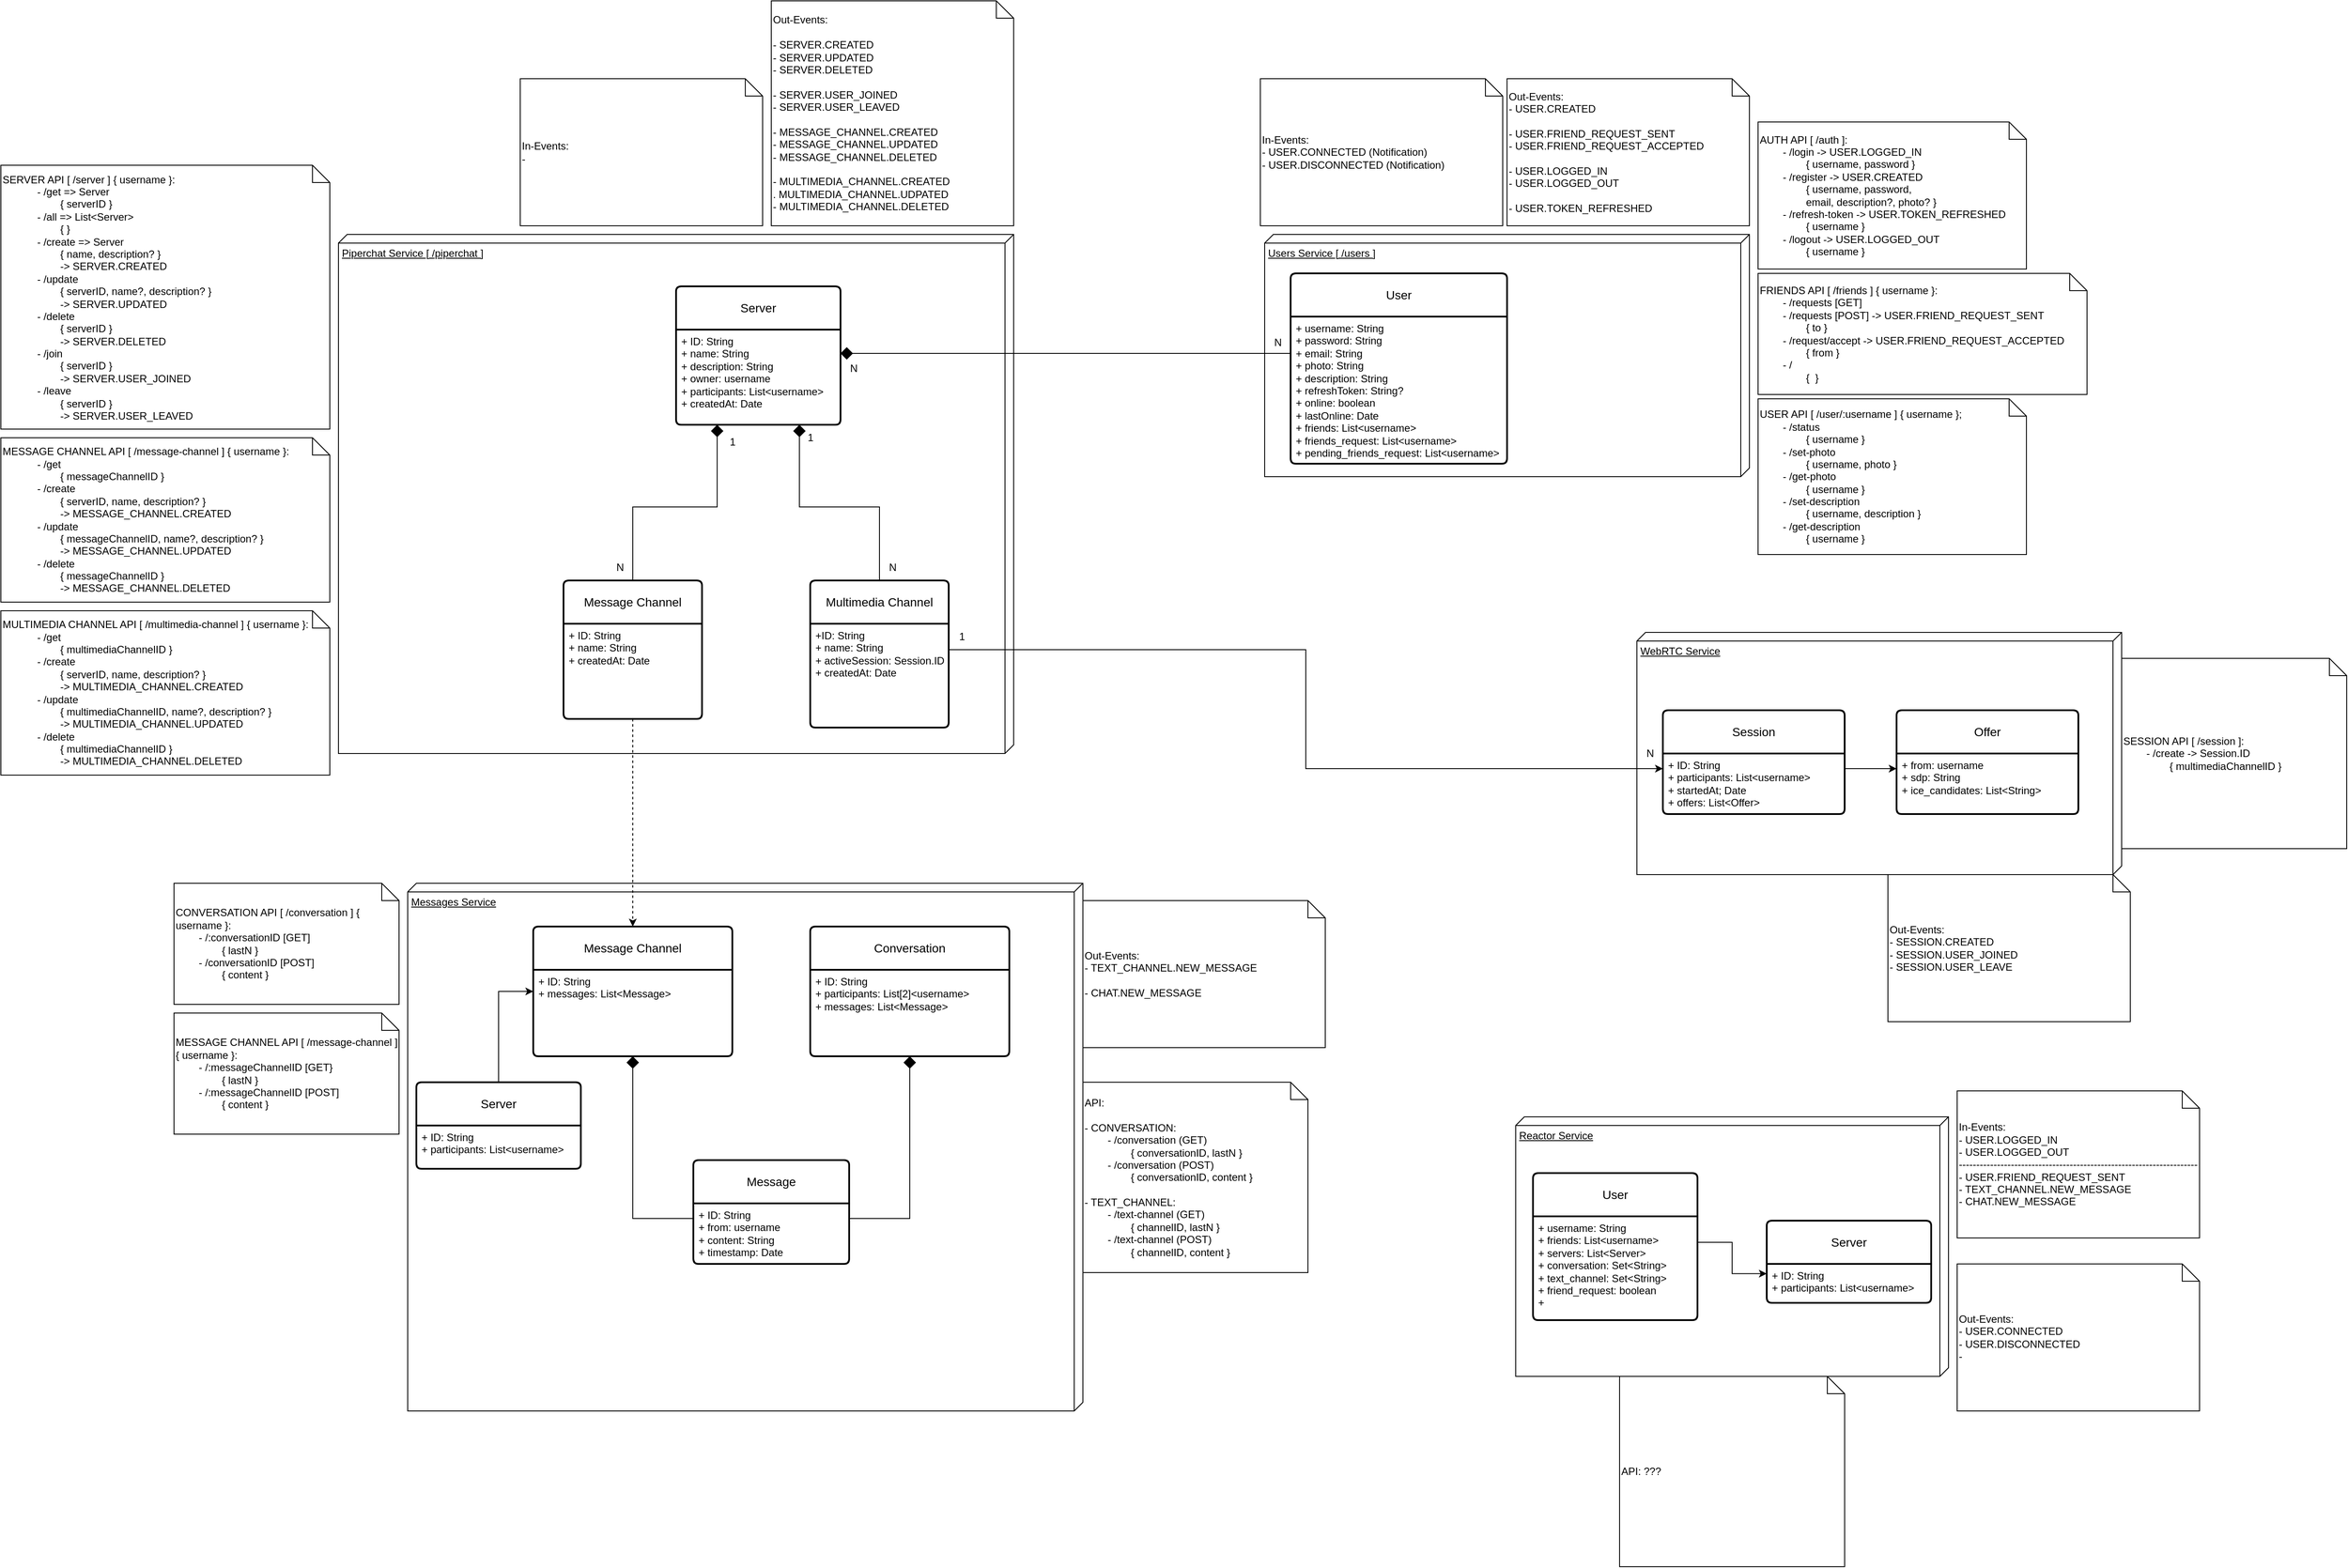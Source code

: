 <mxfile version="21.6.6" type="github" pages="8">
  <diagram name="General" id="8NHsR8Ymc2wK5Nyu_gr6">
    <mxGraphModel dx="3164" dy="2250" grid="1" gridSize="10" guides="1" tooltips="1" connect="1" arrows="1" fold="1" page="1" pageScale="1" pageWidth="850" pageHeight="1100" math="0" shadow="0">
      <root>
        <mxCell id="0" />
        <mxCell id="1" parent="0" />
        <mxCell id="7wh-No2WTboaJmC7Gdfl-18" value="Messages Service" style="verticalAlign=top;align=left;spacingTop=8;spacingLeft=2;spacingRight=12;shape=cube;size=10;direction=south;fontStyle=4;html=1;whiteSpace=wrap;" parent="1" vertex="1">
          <mxGeometry x="-210" y="660" width="780" height="610" as="geometry" />
        </mxCell>
        <mxCell id="7wh-No2WTboaJmC7Gdfl-14" value="Piperchat Service [ /piperchat ]" style="verticalAlign=top;align=left;spacingTop=8;spacingLeft=2;spacingRight=12;shape=cube;size=10;direction=south;fontStyle=4;html=1;whiteSpace=wrap;" parent="1" vertex="1">
          <mxGeometry x="-290" y="-90" width="780" height="600" as="geometry" />
        </mxCell>
        <mxCell id="7wh-No2WTboaJmC7Gdfl-13" value="Users Service [ /users ]" style="verticalAlign=top;align=left;spacingTop=8;spacingLeft=2;spacingRight=12;shape=cube;size=10;direction=south;fontStyle=4;html=1;whiteSpace=wrap;" parent="1" vertex="1">
          <mxGeometry x="780" y="-90" width="560" height="280" as="geometry" />
        </mxCell>
        <mxCell id="s29pFKMHYIw3pCDYSGQ6-1" value="Server" style="swimlane;childLayout=stackLayout;horizontal=1;startSize=50;horizontalStack=0;rounded=1;fontSize=14;fontStyle=0;strokeWidth=2;resizeParent=0;resizeLast=1;shadow=0;dashed=0;align=center;arcSize=4;whiteSpace=wrap;html=1;" parent="1" vertex="1">
          <mxGeometry x="100" y="-30" width="190" height="160" as="geometry" />
        </mxCell>
        <mxCell id="s29pFKMHYIw3pCDYSGQ6-2" value="+ ID: String&lt;br&gt;+ name: String&lt;br&gt;+ description: String&lt;br&gt;+ owner: username&lt;br&gt;+ participants: List&amp;lt;username&amp;gt;&lt;br&gt;+ createdAt: Date&lt;br&gt;" style="align=left;strokeColor=none;fillColor=none;spacingLeft=4;fontSize=12;verticalAlign=top;resizable=0;rotatable=0;part=1;html=1;" parent="s29pFKMHYIw3pCDYSGQ6-1" vertex="1">
          <mxGeometry y="50" width="190" height="110" as="geometry" />
        </mxCell>
        <mxCell id="s29pFKMHYIw3pCDYSGQ6-3" value="User" style="swimlane;childLayout=stackLayout;horizontal=1;startSize=50;horizontalStack=0;rounded=1;fontSize=14;fontStyle=0;strokeWidth=2;resizeParent=0;resizeLast=1;shadow=0;dashed=0;align=center;arcSize=4;whiteSpace=wrap;html=1;" parent="1" vertex="1">
          <mxGeometry x="810" y="-45" width="250" height="220" as="geometry" />
        </mxCell>
        <mxCell id="s29pFKMHYIw3pCDYSGQ6-4" value="+ username: String&lt;br&gt;+ password: String&lt;br&gt;+ email: String&lt;br&gt;+ photo: String&lt;br&gt;+ description: String&lt;br&gt;+ refreshToken: String?&lt;br&gt;+ online: boolean&lt;br&gt;+ lastOnline: Date&lt;br&gt;+ friends: List&amp;lt;username&amp;gt;&lt;br&gt;+ friends_request: List&amp;lt;username&amp;gt;&lt;br&gt;+ pending_friends_request: List&amp;lt;username&amp;gt;" style="align=left;strokeColor=none;fillColor=none;spacingLeft=4;fontSize=12;verticalAlign=top;resizable=0;rotatable=0;part=1;html=1;" parent="s29pFKMHYIw3pCDYSGQ6-3" vertex="1">
          <mxGeometry y="50" width="250" height="170" as="geometry" />
        </mxCell>
        <mxCell id="s29pFKMHYIw3pCDYSGQ6-11" style="edgeStyle=orthogonalEdgeStyle;rounded=0;orthogonalLoop=1;jettySize=auto;html=1;exitX=0.5;exitY=0;exitDx=0;exitDy=0;entryX=0.25;entryY=1;entryDx=0;entryDy=0;endArrow=diamond;endFill=1;endSize=12;" parent="1" source="s29pFKMHYIw3pCDYSGQ6-5" target="s29pFKMHYIw3pCDYSGQ6-2" edge="1">
          <mxGeometry relative="1" as="geometry" />
        </mxCell>
        <mxCell id="s29pFKMHYIw3pCDYSGQ6-5" value="Message Channel" style="swimlane;childLayout=stackLayout;horizontal=1;startSize=50;horizontalStack=0;rounded=1;fontSize=14;fontStyle=0;strokeWidth=2;resizeParent=0;resizeLast=1;shadow=0;dashed=0;align=center;arcSize=4;whiteSpace=wrap;html=1;" parent="1" vertex="1">
          <mxGeometry x="-30" y="310" width="160" height="160" as="geometry" />
        </mxCell>
        <mxCell id="s29pFKMHYIw3pCDYSGQ6-6" value="+ ID: String&lt;br&gt;+ name: String&lt;br&gt;+ createdAt: Date" style="align=left;strokeColor=none;fillColor=none;spacingLeft=4;fontSize=12;verticalAlign=top;resizable=0;rotatable=0;part=1;html=1;" parent="s29pFKMHYIw3pCDYSGQ6-5" vertex="1">
          <mxGeometry y="50" width="160" height="110" as="geometry" />
        </mxCell>
        <mxCell id="s29pFKMHYIw3pCDYSGQ6-7" value="Multimedia Channel" style="swimlane;childLayout=stackLayout;horizontal=1;startSize=50;horizontalStack=0;rounded=1;fontSize=14;fontStyle=0;strokeWidth=2;resizeParent=0;resizeLast=1;shadow=0;dashed=0;align=center;arcSize=4;whiteSpace=wrap;html=1;" parent="1" vertex="1">
          <mxGeometry x="255" y="310" width="160" height="170" as="geometry" />
        </mxCell>
        <mxCell id="s29pFKMHYIw3pCDYSGQ6-8" value="+ID: String&lt;br&gt;+ name: String&lt;br&gt;+ activeSession: Session.ID&lt;br&gt;+ createdAt: Date" style="align=left;strokeColor=none;fillColor=none;spacingLeft=4;fontSize=12;verticalAlign=top;resizable=0;rotatable=0;part=1;html=1;" parent="s29pFKMHYIw3pCDYSGQ6-7" vertex="1">
          <mxGeometry y="50" width="160" height="120" as="geometry" />
        </mxCell>
        <mxCell id="s29pFKMHYIw3pCDYSGQ6-10" style="edgeStyle=orthogonalEdgeStyle;rounded=0;orthogonalLoop=1;jettySize=auto;html=1;exitX=0.75;exitY=1;exitDx=0;exitDy=0;entryX=0.5;entryY=0;entryDx=0;entryDy=0;endArrow=none;endFill=0;startArrow=diamond;startFill=1;endSize=7;startSize=12;" parent="1" source="s29pFKMHYIw3pCDYSGQ6-2" target="s29pFKMHYIw3pCDYSGQ6-7" edge="1">
          <mxGeometry relative="1" as="geometry" />
        </mxCell>
        <mxCell id="s29pFKMHYIw3pCDYSGQ6-12" value="1" style="text;html=1;align=center;verticalAlign=middle;resizable=0;points=[];autosize=1;strokeColor=none;fillColor=none;" parent="1" vertex="1">
          <mxGeometry x="240" y="130" width="30" height="30" as="geometry" />
        </mxCell>
        <mxCell id="s29pFKMHYIw3pCDYSGQ6-13" value="N" style="text;html=1;align=center;verticalAlign=middle;resizable=0;points=[];autosize=1;strokeColor=none;fillColor=none;" parent="1" vertex="1">
          <mxGeometry x="335" y="280" width="30" height="30" as="geometry" />
        </mxCell>
        <mxCell id="s29pFKMHYIw3pCDYSGQ6-14" value="N" style="text;html=1;align=center;verticalAlign=middle;resizable=0;points=[];autosize=1;strokeColor=none;fillColor=none;" parent="1" vertex="1">
          <mxGeometry x="20" y="280" width="30" height="30" as="geometry" />
        </mxCell>
        <mxCell id="7wh-No2WTboaJmC7Gdfl-12" value="WebRTC Service" style="verticalAlign=top;align=left;spacingTop=8;spacingLeft=2;spacingRight=12;shape=cube;size=10;direction=south;fontStyle=4;html=1;whiteSpace=wrap;" parent="1" vertex="1">
          <mxGeometry x="1210" y="370" width="560" height="280" as="geometry" />
        </mxCell>
        <mxCell id="s29pFKMHYIw3pCDYSGQ6-15" value="1" style="text;html=1;align=center;verticalAlign=middle;resizable=0;points=[];autosize=1;strokeColor=none;fillColor=none;" parent="1" vertex="1">
          <mxGeometry x="150" y="135" width="30" height="30" as="geometry" />
        </mxCell>
        <mxCell id="s29pFKMHYIw3pCDYSGQ6-16" style="edgeStyle=orthogonalEdgeStyle;rounded=0;orthogonalLoop=1;jettySize=auto;html=1;exitX=0;exitY=0.25;exitDx=0;exitDy=0;entryX=1;entryY=0.25;entryDx=0;entryDy=0;endArrow=diamond;endFill=1;endSize=12;" parent="1" source="s29pFKMHYIw3pCDYSGQ6-4" target="s29pFKMHYIw3pCDYSGQ6-2" edge="1">
          <mxGeometry relative="1" as="geometry" />
        </mxCell>
        <mxCell id="s29pFKMHYIw3pCDYSGQ6-18" value="N" style="text;html=1;align=center;verticalAlign=middle;resizable=0;points=[];autosize=1;strokeColor=none;fillColor=none;" parent="1" vertex="1">
          <mxGeometry x="290" y="50" width="30" height="30" as="geometry" />
        </mxCell>
        <mxCell id="s29pFKMHYIw3pCDYSGQ6-19" value="N" style="text;html=1;align=center;verticalAlign=middle;resizable=0;points=[];autosize=1;strokeColor=none;fillColor=none;" parent="1" vertex="1">
          <mxGeometry x="780" y="20" width="30" height="30" as="geometry" />
        </mxCell>
        <mxCell id="7wh-No2WTboaJmC7Gdfl-1" value="Session" style="swimlane;childLayout=stackLayout;horizontal=1;startSize=50;horizontalStack=0;rounded=1;fontSize=14;fontStyle=0;strokeWidth=2;resizeParent=0;resizeLast=1;shadow=0;dashed=0;align=center;arcSize=4;whiteSpace=wrap;html=1;" parent="1" vertex="1">
          <mxGeometry x="1240" y="460" width="210" height="120" as="geometry" />
        </mxCell>
        <mxCell id="7wh-No2WTboaJmC7Gdfl-2" value="+ ID: String&lt;br&gt;+ participants: List&amp;lt;username&amp;gt;&lt;br&gt;+ startedAt; Date&lt;br&gt;+ offers: List&amp;lt;Offer&amp;gt;" style="align=left;strokeColor=none;fillColor=none;spacingLeft=4;fontSize=12;verticalAlign=top;resizable=0;rotatable=0;part=1;html=1;" parent="7wh-No2WTboaJmC7Gdfl-1" vertex="1">
          <mxGeometry y="50" width="210" height="70" as="geometry" />
        </mxCell>
        <mxCell id="7wh-No2WTboaJmC7Gdfl-3" style="edgeStyle=orthogonalEdgeStyle;rounded=0;orthogonalLoop=1;jettySize=auto;html=1;exitX=1;exitY=0.25;exitDx=0;exitDy=0;entryX=0;entryY=0.25;entryDx=0;entryDy=0;" parent="1" source="s29pFKMHYIw3pCDYSGQ6-8" target="7wh-No2WTboaJmC7Gdfl-2" edge="1">
          <mxGeometry relative="1" as="geometry" />
        </mxCell>
        <mxCell id="7wh-No2WTboaJmC7Gdfl-4" value="Message" style="swimlane;childLayout=stackLayout;horizontal=1;startSize=50;horizontalStack=0;rounded=1;fontSize=14;fontStyle=0;strokeWidth=2;resizeParent=0;resizeLast=1;shadow=0;dashed=0;align=center;arcSize=4;whiteSpace=wrap;html=1;" parent="1" vertex="1">
          <mxGeometry x="120" y="980" width="180" height="120" as="geometry" />
        </mxCell>
        <mxCell id="7wh-No2WTboaJmC7Gdfl-5" value="+ ID: String&lt;br&gt;+ from: username&lt;br&gt;+ content: String&lt;br&gt;+ timestamp: Date&lt;br&gt;" style="align=left;strokeColor=none;fillColor=none;spacingLeft=4;fontSize=12;verticalAlign=top;resizable=0;rotatable=0;part=1;html=1;" parent="7wh-No2WTboaJmC7Gdfl-4" vertex="1">
          <mxGeometry y="50" width="180" height="70" as="geometry" />
        </mxCell>
        <mxCell id="7wh-No2WTboaJmC7Gdfl-7" value="Offer" style="swimlane;childLayout=stackLayout;horizontal=1;startSize=50;horizontalStack=0;rounded=1;fontSize=14;fontStyle=0;strokeWidth=2;resizeParent=0;resizeLast=1;shadow=0;dashed=0;align=center;arcSize=4;whiteSpace=wrap;html=1;" parent="1" vertex="1">
          <mxGeometry x="1510" y="460" width="210" height="120" as="geometry" />
        </mxCell>
        <mxCell id="7wh-No2WTboaJmC7Gdfl-8" value="+ from: username&lt;br&gt;+ sdp: String&lt;br&gt;+ ice_candidates: List&amp;lt;String&amp;gt;" style="align=left;strokeColor=none;fillColor=none;spacingLeft=4;fontSize=12;verticalAlign=top;resizable=0;rotatable=0;part=1;html=1;" parent="7wh-No2WTboaJmC7Gdfl-7" vertex="1">
          <mxGeometry y="50" width="210" height="70" as="geometry" />
        </mxCell>
        <mxCell id="7wh-No2WTboaJmC7Gdfl-9" style="edgeStyle=orthogonalEdgeStyle;rounded=0;orthogonalLoop=1;jettySize=auto;html=1;exitX=1;exitY=0.25;exitDx=0;exitDy=0;entryX=0;entryY=0.25;entryDx=0;entryDy=0;" parent="1" source="7wh-No2WTboaJmC7Gdfl-2" target="7wh-No2WTboaJmC7Gdfl-8" edge="1">
          <mxGeometry relative="1" as="geometry" />
        </mxCell>
        <mxCell id="7wh-No2WTboaJmC7Gdfl-19" value="1" style="text;html=1;align=center;verticalAlign=middle;resizable=0;points=[];autosize=1;strokeColor=none;fillColor=none;" parent="1" vertex="1">
          <mxGeometry x="415" y="360" width="30" height="30" as="geometry" />
        </mxCell>
        <mxCell id="7wh-No2WTboaJmC7Gdfl-20" value="N" style="text;html=1;align=center;verticalAlign=middle;resizable=0;points=[];autosize=1;strokeColor=none;fillColor=none;" parent="1" vertex="1">
          <mxGeometry x="1210" y="495" width="30" height="30" as="geometry" />
        </mxCell>
        <mxCell id="9NbjZctbXflYfwBN7HnV-1" value="Out-Events:&lt;br&gt;&lt;br&gt;- SERVER.CREATED&lt;br&gt;- SERVER.UPDATED&lt;br&gt;- SERVER.DELETED&lt;br&gt;&lt;br&gt;- SERVER.USER_JOINED&lt;br&gt;- SERVER.USER_LEAVED&lt;br&gt;&lt;br&gt;- MESSAGE_CHANNEL.CREATED&lt;br&gt;- MESSAGE_CHANNEL.UPDATED&lt;br&gt;- MESSAGE_CHANNEL.DELETED&lt;br&gt;&lt;br&gt;- MULTIMEDIA_CHANNEL.CREATED&lt;br&gt;. MULTIMEDIA_CHANNEL.UDPATED&lt;br&gt;- MULTIMEDIA_CHANNEL.DELETED" style="shape=note;size=20;whiteSpace=wrap;html=1;align=left;" parent="1" vertex="1">
          <mxGeometry x="210" y="-360" width="280" height="260" as="geometry" />
        </mxCell>
        <mxCell id="9NbjZctbXflYfwBN7HnV-2" value="Out-Events:&lt;br&gt;- USER.CREATED&lt;br&gt;&lt;br&gt;- USER.FRIEND_REQUEST_SENT&lt;br&gt;- USER.FRIEND_REQUEST_ACCEPTED&lt;br&gt;&lt;br&gt;- USER.LOGGED_IN&lt;br&gt;- USER.LOGGED_OUT&lt;br&gt;&lt;br style=&quot;border-color: var(--border-color);&quot;&gt;- USER.TOKEN_REFRESHED" style="shape=note;size=20;whiteSpace=wrap;html=1;align=left;" parent="1" vertex="1">
          <mxGeometry x="1060" y="-270" width="280" height="170" as="geometry" />
        </mxCell>
        <mxCell id="sGge5SKSTXFPz8y5dbad-1" value="Out-Events:&lt;br&gt;- TEXT_CHANNEL.NEW_MESSAGE&lt;br&gt;&lt;br&gt;- CHAT.NEW_MESSAGE" style="shape=note;size=20;whiteSpace=wrap;html=1;align=left;" parent="1" vertex="1">
          <mxGeometry x="570" y="680" width="280" height="170" as="geometry" />
        </mxCell>
        <mxCell id="sGge5SKSTXFPz8y5dbad-2" value="Out-Events:&lt;br&gt;- SESSION.CREATED&lt;br&gt;- SESSION.USER_JOINED&lt;br&gt;- SESSION.USER_LEAVE" style="shape=note;size=20;whiteSpace=wrap;html=1;align=left;" parent="1" vertex="1">
          <mxGeometry x="1500" y="650" width="280" height="170" as="geometry" />
        </mxCell>
        <mxCell id="sGge5SKSTXFPz8y5dbad-8" value="Conversation" style="swimlane;childLayout=stackLayout;horizontal=1;startSize=50;horizontalStack=0;rounded=1;fontSize=14;fontStyle=0;strokeWidth=2;resizeParent=0;resizeLast=1;shadow=0;dashed=0;align=center;arcSize=4;whiteSpace=wrap;html=1;" parent="1" vertex="1">
          <mxGeometry x="255" y="710" width="230" height="150" as="geometry" />
        </mxCell>
        <mxCell id="sGge5SKSTXFPz8y5dbad-9" value="+ ID: String&lt;br&gt;+ participants: List[2]&amp;lt;username&amp;gt;&lt;br&gt;+ messages: List&amp;lt;Message&amp;gt;" style="align=left;strokeColor=none;fillColor=none;spacingLeft=4;fontSize=12;verticalAlign=top;resizable=0;rotatable=0;part=1;html=1;" parent="sGge5SKSTXFPz8y5dbad-8" vertex="1">
          <mxGeometry y="50" width="230" height="100" as="geometry" />
        </mxCell>
        <mxCell id="sGge5SKSTXFPz8y5dbad-10" style="edgeStyle=orthogonalEdgeStyle;rounded=0;orthogonalLoop=1;jettySize=auto;html=1;exitX=0.5;exitY=1;exitDx=0;exitDy=0;entryX=1;entryY=0.25;entryDx=0;entryDy=0;startArrow=diamond;startFill=1;endArrow=none;endFill=0;startSize=12;" parent="1" source="sGge5SKSTXFPz8y5dbad-9" target="7wh-No2WTboaJmC7Gdfl-5" edge="1">
          <mxGeometry relative="1" as="geometry" />
        </mxCell>
        <mxCell id="sGge5SKSTXFPz8y5dbad-11" value="Message Channel" style="swimlane;childLayout=stackLayout;horizontal=1;startSize=50;horizontalStack=0;rounded=1;fontSize=14;fontStyle=0;strokeWidth=2;resizeParent=0;resizeLast=1;shadow=0;dashed=0;align=center;arcSize=4;whiteSpace=wrap;html=1;" parent="1" vertex="1">
          <mxGeometry x="-65" y="710" width="230" height="150" as="geometry" />
        </mxCell>
        <mxCell id="sGge5SKSTXFPz8y5dbad-12" value="+ ID: String&lt;br&gt;+ messages: List&amp;lt;Message&amp;gt;" style="align=left;strokeColor=none;fillColor=none;spacingLeft=4;fontSize=12;verticalAlign=top;resizable=0;rotatable=0;part=1;html=1;" parent="sGge5SKSTXFPz8y5dbad-11" vertex="1">
          <mxGeometry y="50" width="230" height="100" as="geometry" />
        </mxCell>
        <mxCell id="sGge5SKSTXFPz8y5dbad-17" style="edgeStyle=orthogonalEdgeStyle;rounded=0;orthogonalLoop=1;jettySize=auto;html=1;exitX=0.5;exitY=1;exitDx=0;exitDy=0;entryX=0;entryY=0.25;entryDx=0;entryDy=0;startArrow=diamond;startFill=1;endArrow=none;endFill=0;startSize=12;" parent="1" source="sGge5SKSTXFPz8y5dbad-12" target="7wh-No2WTboaJmC7Gdfl-5" edge="1">
          <mxGeometry relative="1" as="geometry" />
        </mxCell>
        <mxCell id="sGge5SKSTXFPz8y5dbad-18" style="edgeStyle=orthogonalEdgeStyle;rounded=0;orthogonalLoop=1;jettySize=auto;html=1;exitX=0.5;exitY=1;exitDx=0;exitDy=0;dashed=1;" parent="1" source="s29pFKMHYIw3pCDYSGQ6-6" target="sGge5SKSTXFPz8y5dbad-11" edge="1">
          <mxGeometry relative="1" as="geometry" />
        </mxCell>
        <mxCell id="sGge5SKSTXFPz8y5dbad-21" style="edgeStyle=orthogonalEdgeStyle;rounded=0;orthogonalLoop=1;jettySize=auto;html=1;exitX=0.5;exitY=0;exitDx=0;exitDy=0;entryX=0;entryY=0.25;entryDx=0;entryDy=0;" parent="1" source="sGge5SKSTXFPz8y5dbad-19" target="sGge5SKSTXFPz8y5dbad-12" edge="1">
          <mxGeometry relative="1" as="geometry" />
        </mxCell>
        <mxCell id="sGge5SKSTXFPz8y5dbad-19" value="Server" style="swimlane;childLayout=stackLayout;horizontal=1;startSize=50;horizontalStack=0;rounded=1;fontSize=14;fontStyle=0;strokeWidth=2;resizeParent=0;resizeLast=1;shadow=0;dashed=0;align=center;arcSize=4;whiteSpace=wrap;html=1;" parent="1" vertex="1">
          <mxGeometry x="-200" y="890" width="190" height="100" as="geometry" />
        </mxCell>
        <mxCell id="sGge5SKSTXFPz8y5dbad-20" value="+ ID: String&lt;br&gt;+ participants: List&amp;lt;username&amp;gt;" style="align=left;strokeColor=none;fillColor=none;spacingLeft=4;fontSize=12;verticalAlign=top;resizable=0;rotatable=0;part=1;html=1;" parent="sGge5SKSTXFPz8y5dbad-19" vertex="1">
          <mxGeometry y="50" width="190" height="50" as="geometry" />
        </mxCell>
        <mxCell id="sGge5SKSTXFPz8y5dbad-22" value="Reactor Service" style="verticalAlign=top;align=left;spacingTop=8;spacingLeft=2;spacingRight=12;shape=cube;size=10;direction=south;fontStyle=4;html=1;whiteSpace=wrap;" parent="1" vertex="1">
          <mxGeometry x="1070" y="930" width="500" height="300" as="geometry" />
        </mxCell>
        <mxCell id="sGge5SKSTXFPz8y5dbad-23" value="Out-Events:&lt;br&gt;- USER.CONNECTED&lt;br&gt;- USER.DISCONNECTED&lt;br&gt;-&amp;nbsp;" style="shape=note;size=20;whiteSpace=wrap;html=1;align=left;" parent="1" vertex="1">
          <mxGeometry x="1580" y="1100" width="280" height="170" as="geometry" />
        </mxCell>
        <mxCell id="sGge5SKSTXFPz8y5dbad-24" value="User" style="swimlane;childLayout=stackLayout;horizontal=1;startSize=50;horizontalStack=0;rounded=1;fontSize=14;fontStyle=0;strokeWidth=2;resizeParent=0;resizeLast=1;shadow=0;dashed=0;align=center;arcSize=4;whiteSpace=wrap;html=1;" parent="1" vertex="1">
          <mxGeometry x="1090" y="995" width="190" height="170" as="geometry" />
        </mxCell>
        <mxCell id="sGge5SKSTXFPz8y5dbad-25" value="+ username: String&lt;br&gt;+ friends: List&amp;lt;username&amp;gt;&lt;br&gt;+ servers: List&amp;lt;Server&amp;gt;&lt;br&gt;+ conversation: Set&amp;lt;String&amp;gt;&lt;br&gt;+ text_channel: Set&amp;lt;String&amp;gt;&lt;br&gt;+ friend_request: boolean&lt;br&gt;+&amp;nbsp;" style="align=left;strokeColor=none;fillColor=none;spacingLeft=4;fontSize=12;verticalAlign=top;resizable=0;rotatable=0;part=1;html=1;" parent="sGge5SKSTXFPz8y5dbad-24" vertex="1">
          <mxGeometry y="50" width="190" height="120" as="geometry" />
        </mxCell>
        <mxCell id="sGge5SKSTXFPz8y5dbad-26" value="AUTH API [ /auth ]:&lt;br&gt;&lt;span style=&quot;white-space: pre;&quot;&gt;&#x9;&lt;/span&gt;- /login -&amp;gt; USER.LOGGED_IN&lt;br&gt;&lt;span style=&quot;white-space: pre;&quot;&gt;&#x9;&lt;/span&gt;&lt;span style=&quot;white-space: pre;&quot;&gt;&#x9;&lt;/span&gt;{ username, password }&lt;br&gt;&lt;span style=&quot;background-color: initial;&quot;&gt;&lt;span style=&quot;white-space: pre;&quot;&gt;&#x9;&lt;/span&gt;- /register -&amp;gt; USER.CREATED&lt;br&gt;&lt;span style=&quot;white-space: pre;&quot;&gt;&#x9;&lt;/span&gt;&lt;span style=&quot;white-space: pre;&quot;&gt;&#x9;&lt;/span&gt;{ username, password, &lt;span style=&quot;white-space: pre;&quot;&gt;&#x9;&lt;/span&gt;&lt;span style=&quot;white-space: pre;&quot;&gt;&#x9;&lt;/span&gt;email,&amp;nbsp;&lt;/span&gt;&lt;span style=&quot;background-color: initial;&quot;&gt;description?, photo? }&lt;br&gt;&lt;/span&gt;&lt;span style=&quot;background-color: initial;&quot;&gt;&lt;span style=&quot;white-space: pre;&quot;&gt;&#x9;&lt;/span&gt;- /refresh-token -&amp;gt; USER.TOKEN_REFRESHED&lt;br&gt;&lt;span style=&quot;white-space: pre;&quot;&gt;&#x9;&lt;/span&gt;&lt;span style=&quot;white-space: pre;&quot;&gt;&#x9;&lt;/span&gt;{ username }&lt;br&gt;&lt;/span&gt;&lt;span style=&quot;background-color: initial;&quot;&gt;&lt;span style=&quot;white-space: pre;&quot;&gt;&#x9;&lt;/span&gt;- /logout -&amp;gt; USER.LOGGED_OUT&lt;br&gt;&lt;span style=&quot;white-space: pre;&quot;&gt;&#x9;&lt;/span&gt;&lt;span style=&quot;white-space: pre;&quot;&gt;&#x9;&lt;/span&gt;{ username }&lt;/span&gt;" style="shape=note;size=20;whiteSpace=wrap;html=1;align=left;" parent="1" vertex="1">
          <mxGeometry x="1350" y="-220" width="310" height="170" as="geometry" />
        </mxCell>
        <mxCell id="sGge5SKSTXFPz8y5dbad-28" value="SESSION API [ /session ]:&lt;br&gt;&lt;span style=&quot;white-space: pre;&quot;&gt;&#x9;&lt;/span&gt;- /create -&amp;gt; Session.ID&lt;br&gt;&lt;span style=&quot;white-space: pre;&quot;&gt;&#x9;&lt;/span&gt;&lt;span style=&quot;white-space: pre;&quot;&gt;&#x9;&lt;/span&gt;{ multimediaChannelID }" style="shape=note;size=20;whiteSpace=wrap;html=1;align=left;" parent="1" vertex="1">
          <mxGeometry x="1770" y="400" width="260" height="220" as="geometry" />
        </mxCell>
        <mxCell id="sGge5SKSTXFPz8y5dbad-29" value="API: ???" style="shape=note;size=20;whiteSpace=wrap;html=1;align=left;" parent="1" vertex="1">
          <mxGeometry x="1190" y="1230" width="260" height="220" as="geometry" />
        </mxCell>
        <mxCell id="sGge5SKSTXFPz8y5dbad-30" value="API:&lt;br&gt;&lt;br&gt;- CONVERSATION:&lt;br&gt;&lt;span style=&quot;white-space: pre;&quot;&gt;&#x9;&lt;/span&gt;- /conversation (GET)&lt;br&gt;&lt;span style=&quot;white-space: pre;&quot;&gt;&#x9;&lt;/span&gt;&lt;span style=&quot;white-space: pre;&quot;&gt;&#x9;&lt;/span&gt;{ conversationID, lastN }&lt;br&gt;&lt;span style=&quot;white-space: pre;&quot;&gt;&#x9;&lt;/span&gt;- /conversation (POST)&lt;br&gt;&lt;span style=&quot;white-space: pre;&quot;&gt;&#x9;&lt;/span&gt;&lt;span style=&quot;white-space: pre;&quot;&gt;&#x9;&lt;/span&gt;{ conversationID, content }&lt;br&gt;&lt;br&gt;- TEXT_CHANNEL:&lt;br&gt;&lt;span style=&quot;white-space: pre;&quot;&gt;&#x9;&lt;/span&gt;- /text-channel (GET)&lt;br&gt;&lt;span style=&quot;white-space: pre;&quot;&gt;&#x9;&lt;/span&gt;&lt;span style=&quot;white-space: pre;&quot;&gt;&#x9;&lt;/span&gt;{ channelID, lastN }&lt;br&gt;&lt;span style=&quot;white-space: pre;&quot;&gt;&#x9;&lt;/span&gt;- /text-channel (POST)&lt;br&gt;&lt;span style=&quot;white-space: pre;&quot;&gt;&#x9;&lt;/span&gt;&lt;span style=&quot;white-space: pre;&quot;&gt;&#x9;&lt;/span&gt;{ channelID, content }" style="shape=note;size=20;whiteSpace=wrap;html=1;align=left;" parent="1" vertex="1">
          <mxGeometry x="570" y="890" width="260" height="220" as="geometry" />
        </mxCell>
        <mxCell id="sGge5SKSTXFPz8y5dbad-36" value="Server" style="swimlane;childLayout=stackLayout;horizontal=1;startSize=50;horizontalStack=0;rounded=1;fontSize=14;fontStyle=0;strokeWidth=2;resizeParent=0;resizeLast=1;shadow=0;dashed=0;align=center;arcSize=4;whiteSpace=wrap;html=1;" parent="1" vertex="1">
          <mxGeometry x="1360" y="1050" width="190" height="95" as="geometry" />
        </mxCell>
        <mxCell id="sGge5SKSTXFPz8y5dbad-37" value="+ ID: String&lt;br&gt;+ participants: List&amp;lt;username&amp;gt;" style="align=left;strokeColor=none;fillColor=none;spacingLeft=4;fontSize=12;verticalAlign=top;resizable=0;rotatable=0;part=1;html=1;" parent="sGge5SKSTXFPz8y5dbad-36" vertex="1">
          <mxGeometry y="50" width="190" height="45" as="geometry" />
        </mxCell>
        <mxCell id="sGge5SKSTXFPz8y5dbad-39" style="edgeStyle=orthogonalEdgeStyle;rounded=0;orthogonalLoop=1;jettySize=auto;html=1;exitX=1;exitY=0.25;exitDx=0;exitDy=0;entryX=0;entryY=0.25;entryDx=0;entryDy=0;" parent="1" source="sGge5SKSTXFPz8y5dbad-25" target="sGge5SKSTXFPz8y5dbad-37" edge="1">
          <mxGeometry relative="1" as="geometry" />
        </mxCell>
        <mxCell id="VOHRIMd6Rlz1xX22jxHq-1" value="FRIENDS API [ /friends ] { username }:&lt;br&gt;&lt;span style=&quot;white-space: pre;&quot;&gt;&#x9;&lt;/span&gt;- /requests [GET]&lt;br&gt;&lt;span style=&quot;white-space: pre;&quot;&gt;&#x9;&lt;/span&gt;- /requests [POST] -&amp;gt; USER.FRIEND_REQUEST_SENT&lt;br&gt;&lt;span style=&quot;white-space: pre;&quot;&gt;&#x9;&lt;/span&gt;&lt;span style=&quot;white-space: pre;&quot;&gt;&#x9;&lt;/span&gt;{ to }&lt;br&gt;&lt;span style=&quot;white-space: pre;&quot;&gt;&#x9;&lt;/span&gt;- /request/accept -&amp;gt; USER.FRIEND_REQUEST_ACCEPTED&lt;br&gt;&lt;span style=&quot;white-space: pre;&quot;&gt;&#x9;&lt;/span&gt;&lt;span style=&quot;white-space: pre;&quot;&gt;&#x9;&lt;/span&gt;{ from }&lt;br&gt;&lt;span style=&quot;white-space: pre;&quot;&gt;&#x9;&lt;/span&gt;- /&lt;br&gt;&lt;span style=&quot;white-space: pre;&quot;&gt;&#x9;&lt;/span&gt;&lt;span style=&quot;white-space: pre;&quot;&gt;&#x9;&lt;/span&gt;{&amp;nbsp; }" style="shape=note;size=20;whiteSpace=wrap;html=1;align=left;" parent="1" vertex="1">
          <mxGeometry x="1350" y="-45" width="380" height="140" as="geometry" />
        </mxCell>
        <mxCell id="VOHRIMd6Rlz1xX22jxHq-2" value="USER API [ /user/:username ] { username };&lt;br&gt;&lt;span style=&quot;white-space: pre;&quot;&gt;&#x9;&lt;/span&gt;- /status &lt;br&gt;&lt;span style=&quot;white-space: pre;&quot;&gt;&#x9;&lt;/span&gt;&lt;span style=&quot;white-space: pre;&quot;&gt;&#x9;&lt;/span&gt;{ username }&lt;br&gt;&lt;span style=&quot;white-space: pre;&quot;&gt;&#x9;&lt;/span&gt;- /set-photo &lt;br&gt;&lt;span style=&quot;white-space: pre;&quot;&gt;&#x9;&lt;/span&gt;&lt;span style=&quot;white-space: pre;&quot;&gt;&#x9;&lt;/span&gt;{ username, photo }&lt;br&gt;&lt;span style=&quot;white-space: pre;&quot;&gt;&#x9;&lt;/span&gt;- /get-photo &lt;br&gt;&lt;span style=&quot;white-space: pre;&quot;&gt;&#x9;&lt;/span&gt;&lt;span style=&quot;white-space: pre;&quot;&gt;&#x9;&lt;/span&gt;{ username }&lt;br&gt;&lt;span style=&quot;white-space: pre;&quot;&gt;&#x9;&lt;/span&gt;- /set-description &lt;br&gt;&lt;span style=&quot;white-space: pre;&quot;&gt;&#x9;&lt;/span&gt;&lt;span style=&quot;white-space: pre;&quot;&gt;&#x9;&lt;/span&gt;{ username, description }&lt;br&gt;&lt;span style=&quot;white-space: pre;&quot;&gt;&#x9;&lt;/span&gt;- /get-description &lt;br&gt;&lt;span style=&quot;white-space: pre;&quot;&gt;&#x9;&lt;/span&gt;&lt;span style=&quot;white-space: pre;&quot;&gt;&#x9;&lt;/span&gt;{ username }" style="shape=note;size=20;whiteSpace=wrap;html=1;align=left;" parent="1" vertex="1">
          <mxGeometry x="1350" y="100" width="310" height="180" as="geometry" />
        </mxCell>
        <mxCell id="VOHRIMd6Rlz1xX22jxHq-3" value="In-Events:&lt;br&gt;- USER.CONNECTED (Notification)&lt;br&gt;- USER.DISCONNECTED (Notification)" style="shape=note;size=20;whiteSpace=wrap;html=1;align=left;" parent="1" vertex="1">
          <mxGeometry x="775" y="-270" width="280" height="170" as="geometry" />
        </mxCell>
        <mxCell id="VOHRIMd6Rlz1xX22jxHq-5" value="SERVER API [ /server ] { username }:&lt;br&gt;&lt;span style=&quot;white-space: pre;&quot;&gt;&#x9;&amp;nbsp;&lt;/span&gt;&amp;nbsp; &amp;nbsp;- /get =&amp;gt; Server&lt;br&gt;&lt;span style=&quot;white-space: pre;&quot;&gt;&#x9;&lt;/span&gt;&lt;span style=&quot;white-space: pre;&quot;&gt;&#x9;&lt;/span&gt;&amp;nbsp; &amp;nbsp; { serverID }&lt;br&gt;&lt;span style=&quot;white-space: pre;&quot;&gt;&#x9;&lt;/span&gt;&amp;nbsp; &amp;nbsp; - /all =&amp;gt; List&amp;lt;Server&amp;gt;&lt;br&gt;&lt;span style=&quot;white-space: pre;&quot;&gt;&#x9;&lt;/span&gt;&lt;span style=&quot;white-space: pre;&quot;&gt;&#x9;&lt;/span&gt;&amp;nbsp; &amp;nbsp; { }&lt;br&gt;&lt;blockquote style=&quot;margin: 0 0 0 40px; border: none; padding: 0px;&quot;&gt;&lt;/blockquote&gt;&lt;blockquote style=&quot;margin: 0 0 0 40px; border: none; padding: 0px;&quot;&gt;&lt;span style=&quot;background-color: initial;&quot;&gt;- /create =&amp;gt; Server&lt;br&gt;&lt;/span&gt;&lt;span style=&quot;background-color: initial; white-space: pre;&quot;&gt;&#x9;&lt;/span&gt;&lt;span style=&quot;background-color: initial;&quot;&gt;{ name, description? }&lt;/span&gt;&lt;/blockquote&gt;&lt;blockquote style=&quot;margin: 0 0 0 40px; border: none; padding: 0px;&quot;&gt;&lt;span style=&quot;background-color: initial;&quot;&gt;&lt;span style=&quot;white-space: pre;&quot;&gt;&#x9;&lt;/span&gt;-&amp;gt; SERVER.CREATED&lt;br&gt;&lt;/span&gt;&lt;span style=&quot;background-color: initial;&quot;&gt;- /update&lt;br&gt;&lt;/span&gt;&lt;span style=&quot;background-color: initial; white-space: pre;&quot;&gt;&#x9;&lt;/span&gt;&lt;span style=&quot;background-color: initial;&quot;&gt;{ serverID, name?, description? }&lt;/span&gt;&lt;/blockquote&gt;&lt;blockquote style=&quot;margin: 0 0 0 40px; border: none; padding: 0px;&quot;&gt;&lt;span style=&quot;background-color: initial;&quot;&gt;&lt;span style=&quot;white-space: pre;&quot;&gt;&#x9;&lt;/span&gt;-&amp;gt; SERVER.UPDATED&lt;br&gt;&lt;/span&gt;- /delete&lt;br&gt;&lt;span style=&quot;background-color: initial; white-space: pre;&quot;&gt;&#x9;&lt;/span&gt;&lt;span style=&quot;background-color: initial;&quot;&gt;{ serverID }&lt;/span&gt;&lt;/blockquote&gt;&lt;blockquote style=&quot;margin: 0 0 0 40px; border: none; padding: 0px;&quot;&gt;&lt;span style=&quot;background-color: initial;&quot;&gt;&lt;span style=&quot;white-space: pre;&quot;&gt;&#x9;&lt;/span&gt;-&amp;gt; SERVER.DELETED&lt;br&gt;&lt;/span&gt;- /join&lt;br&gt;&lt;span style=&quot;background-color: initial; white-space: pre;&quot;&gt;&#x9;&lt;/span&gt;&lt;span style=&quot;background-color: initial;&quot;&gt;{ serverID }&lt;/span&gt;&lt;/blockquote&gt;&lt;blockquote style=&quot;margin: 0 0 0 40px; border: none; padding: 0px;&quot;&gt;&lt;span style=&quot;background-color: initial;&quot;&gt;&lt;span style=&quot;white-space: pre;&quot;&gt;&#x9;&lt;/span&gt;-&amp;gt; SERVER.USER_JOINED&lt;br&gt;&lt;/span&gt;- /leave&lt;br&gt;&lt;span style=&quot;white-space: pre;&quot;&gt;&#x9;&lt;/span&gt;{ serverID }&lt;/blockquote&gt;&lt;blockquote style=&quot;margin: 0 0 0 40px; border: none; padding: 0px;&quot;&gt;&lt;span style=&quot;white-space: pre;&quot;&gt;&#x9;&lt;/span&gt;-&amp;gt; SERVER.USER_LEAVED&lt;br&gt;&lt;/blockquote&gt;&lt;blockquote style=&quot;margin: 0 0 0 40px; border: none; padding: 0px;&quot;&gt;&lt;/blockquote&gt;&lt;blockquote style=&quot;margin: 0 0 0 40px; border: none; padding: 0px;&quot;&gt;&lt;/blockquote&gt;&lt;blockquote style=&quot;margin: 0 0 0 40px; border: none; padding: 0px;&quot;&gt;&lt;/blockquote&gt;&lt;blockquote style=&quot;margin: 0 0 0 40px; border: none; padding: 0px;&quot;&gt;&lt;/blockquote&gt;&lt;blockquote style=&quot;margin: 0 0 0 40px; border: none; padding: 0px;&quot;&gt;&lt;/blockquote&gt;" style="shape=note;size=20;whiteSpace=wrap;html=1;align=left;" parent="1" vertex="1">
          <mxGeometry x="-680" y="-170" width="380" height="305" as="geometry" />
        </mxCell>
        <mxCell id="VOHRIMd6Rlz1xX22jxHq-7" value="MESSAGE CHANNEL API [ /message-channel ] { username }:&lt;br&gt;&lt;span style=&quot;white-space: pre;&quot;&gt;&#x9;&amp;nbsp;&lt;/span&gt;&amp;nbsp; &amp;nbsp;- /get&lt;br&gt;&lt;span style=&quot;white-space: pre;&quot;&gt;&#x9;&lt;/span&gt;&lt;span style=&quot;white-space: pre;&quot;&gt;&#x9;&lt;/span&gt;&amp;nbsp; &amp;nbsp; { messageChannelID }&lt;br&gt;&lt;blockquote style=&quot;margin: 0 0 0 40px; border: none; padding: 0px;&quot;&gt;&lt;/blockquote&gt;&lt;blockquote style=&quot;margin: 0 0 0 40px; border: none; padding: 0px;&quot;&gt;&lt;span style=&quot;background-color: initial;&quot;&gt;- /create&lt;br&gt;&lt;/span&gt;&lt;span style=&quot;background-color: initial; white-space: pre;&quot;&gt;&#x9;&lt;/span&gt;&lt;span style=&quot;background-color: initial;&quot;&gt;{ serverID, name, description? }&lt;/span&gt;&lt;/blockquote&gt;&lt;blockquote style=&quot;margin: 0 0 0 40px; border: none; padding: 0px;&quot;&gt;&lt;span style=&quot;background-color: initial;&quot;&gt;&lt;span style=&quot;white-space: pre;&quot;&gt;&#x9;&lt;/span&gt;-&amp;gt; MESSAGE_CHANNEL.CREATED&lt;br&gt;&lt;/span&gt;&lt;span style=&quot;background-color: initial;&quot;&gt;- /update&lt;br&gt;&lt;/span&gt;&lt;span style=&quot;background-color: initial; white-space: pre;&quot;&gt;&#x9;&lt;/span&gt;&lt;span style=&quot;background-color: initial;&quot;&gt;{ messageChannelID, name?, description? }&lt;/span&gt;&lt;/blockquote&gt;&lt;blockquote style=&quot;margin: 0 0 0 40px; border: none; padding: 0px;&quot;&gt;&lt;span style=&quot;background-color: initial;&quot;&gt;&lt;span style=&quot;white-space: pre;&quot;&gt;&#x9;&lt;/span&gt;-&amp;gt; MESSAGE_CHANNEL.UPDATED&lt;br&gt;&lt;/span&gt;- /delete&lt;br&gt;&lt;span style=&quot;background-color: initial; white-space: pre;&quot;&gt;&#x9;&lt;/span&gt;&lt;span style=&quot;background-color: initial;&quot;&gt;{ messageChannelID }&lt;/span&gt;&lt;/blockquote&gt;&lt;blockquote style=&quot;margin: 0 0 0 40px; border: none; padding: 0px;&quot;&gt;&lt;span style=&quot;background-color: initial;&quot;&gt;&lt;span style=&quot;white-space: pre;&quot;&gt;&#x9;&lt;/span&gt;-&amp;gt; MESSAGE_CHANNEL.DELETED&lt;br&gt;&lt;/span&gt;&lt;/blockquote&gt;&lt;blockquote style=&quot;margin: 0 0 0 40px; border: none; padding: 0px;&quot;&gt;&lt;/blockquote&gt;&lt;blockquote style=&quot;margin: 0 0 0 40px; border: none; padding: 0px;&quot;&gt;&lt;/blockquote&gt;&lt;blockquote style=&quot;margin: 0 0 0 40px; border: none; padding: 0px;&quot;&gt;&lt;/blockquote&gt;&lt;blockquote style=&quot;margin: 0 0 0 40px; border: none; padding: 0px;&quot;&gt;&lt;/blockquote&gt;&lt;blockquote style=&quot;margin: 0 0 0 40px; border: none; padding: 0px;&quot;&gt;&lt;/blockquote&gt;" style="shape=note;size=20;whiteSpace=wrap;html=1;align=left;" parent="1" vertex="1">
          <mxGeometry x="-680" y="145" width="380" height="190" as="geometry" />
        </mxCell>
        <mxCell id="VOHRIMd6Rlz1xX22jxHq-8" value="MULTIMEDIA CHANNEL API [ /multimedia-channel ] { username }:&lt;br&gt;&lt;span style=&quot;white-space: pre;&quot;&gt;&#x9;&amp;nbsp;&lt;/span&gt;&amp;nbsp; &amp;nbsp;- /get&lt;br&gt;&lt;span style=&quot;white-space: pre;&quot;&gt;&#x9;&lt;/span&gt;&lt;span style=&quot;white-space: pre;&quot;&gt;&#x9;&lt;/span&gt;&amp;nbsp; &amp;nbsp; { multimediaChannelID }&lt;br&gt;&lt;blockquote style=&quot;margin: 0 0 0 40px; border: none; padding: 0px;&quot;&gt;&lt;/blockquote&gt;&lt;blockquote style=&quot;margin: 0 0 0 40px; border: none; padding: 0px;&quot;&gt;&lt;span style=&quot;background-color: initial;&quot;&gt;- /create&lt;br&gt;&lt;/span&gt;&lt;span style=&quot;background-color: initial; white-space: pre;&quot;&gt;&#x9;&lt;/span&gt;&lt;span style=&quot;background-color: initial;&quot;&gt;{ serverID, name, description? }&lt;/span&gt;&lt;/blockquote&gt;&lt;blockquote style=&quot;margin: 0 0 0 40px; border: none; padding: 0px;&quot;&gt;&lt;span style=&quot;background-color: initial;&quot;&gt;&lt;span style=&quot;white-space: pre;&quot;&gt;&#x9;&lt;/span&gt;-&amp;gt; MULTIMEDIA_CHANNEL.CREATED&lt;br&gt;&lt;/span&gt;&lt;span style=&quot;background-color: initial;&quot;&gt;- /update&lt;br&gt;&lt;/span&gt;&lt;span style=&quot;background-color: initial; white-space: pre;&quot;&gt;&#x9;&lt;/span&gt;&lt;span style=&quot;background-color: initial;&quot;&gt;{ multimediaChannelID, name?, description? }&lt;/span&gt;&lt;/blockquote&gt;&lt;blockquote style=&quot;margin: 0 0 0 40px; border: none; padding: 0px;&quot;&gt;&lt;span style=&quot;background-color: initial;&quot;&gt;&lt;span style=&quot;white-space: pre;&quot;&gt;&#x9;&lt;/span&gt;-&amp;gt; MULTIMEDIA_CHANNEL.UPDATED&lt;br&gt;&lt;/span&gt;- /delete&lt;br&gt;&lt;span style=&quot;background-color: initial; white-space: pre;&quot;&gt;&#x9;&lt;/span&gt;&lt;span style=&quot;background-color: initial;&quot;&gt;{ multimediaChannelID }&lt;/span&gt;&lt;/blockquote&gt;&lt;blockquote style=&quot;margin: 0 0 0 40px; border: none; padding: 0px;&quot;&gt;&lt;span style=&quot;background-color: initial;&quot;&gt;&lt;span style=&quot;white-space: pre;&quot;&gt;&#x9;&lt;/span&gt;-&amp;gt; MULTIMEDIA_CHANNEL.DELETED&lt;br&gt;&lt;/span&gt;&lt;/blockquote&gt;&lt;blockquote style=&quot;margin: 0 0 0 40px; border: none; padding: 0px;&quot;&gt;&lt;/blockquote&gt;&lt;blockquote style=&quot;margin: 0 0 0 40px; border: none; padding: 0px;&quot;&gt;&lt;/blockquote&gt;&lt;blockquote style=&quot;margin: 0 0 0 40px; border: none; padding: 0px;&quot;&gt;&lt;/blockquote&gt;&lt;blockquote style=&quot;margin: 0 0 0 40px; border: none; padding: 0px;&quot;&gt;&lt;/blockquote&gt;&lt;blockquote style=&quot;margin: 0 0 0 40px; border: none; padding: 0px;&quot;&gt;&lt;/blockquote&gt;" style="shape=note;size=20;whiteSpace=wrap;html=1;align=left;" parent="1" vertex="1">
          <mxGeometry x="-680" y="345" width="380" height="190" as="geometry" />
        </mxCell>
        <mxCell id="VOHRIMd6Rlz1xX22jxHq-9" value="In-Events:&lt;br&gt;-&amp;nbsp;" style="shape=note;size=20;whiteSpace=wrap;html=1;align=left;" parent="1" vertex="1">
          <mxGeometry x="-80" y="-270" width="280" height="170" as="geometry" />
        </mxCell>
        <mxCell id="VOHRIMd6Rlz1xX22jxHq-10" value="CONVERSATION API [ /conversation ] { username }:&lt;br&gt;&lt;span style=&quot;white-space: pre;&quot;&gt;&#x9;&lt;/span&gt;- /:conversationID [GET]&lt;br&gt;&lt;span style=&quot;white-space: pre;&quot;&gt;&#x9;&lt;/span&gt;&lt;span style=&quot;white-space: pre;&quot;&gt;&#x9;&lt;/span&gt;{ lastN }&lt;br&gt;&lt;span style=&quot;white-space: pre;&quot;&gt;&#x9;&lt;/span&gt;- /conversationID [POST]&lt;br&gt;&lt;span style=&quot;white-space: pre;&quot;&gt;&#x9;&lt;/span&gt;&lt;span style=&quot;white-space: pre;&quot;&gt;&#x9;&lt;/span&gt;{ content }" style="shape=note;size=20;whiteSpace=wrap;html=1;align=left;" parent="1" vertex="1">
          <mxGeometry x="-480" y="660" width="260" height="140" as="geometry" />
        </mxCell>
        <mxCell id="VOHRIMd6Rlz1xX22jxHq-11" value="MESSAGE CHANNEL API [ /message-channel ] { username }:&lt;br&gt;&lt;span style=&quot;white-space: pre;&quot;&gt;&#x9;&lt;/span&gt;- /:messageChannelID [GET}&lt;br&gt;&lt;span style=&quot;white-space: pre;&quot;&gt;&#x9;&lt;/span&gt;&lt;span style=&quot;white-space: pre;&quot;&gt;&#x9;&lt;/span&gt;{ lastN }&lt;br&gt;&lt;span style=&quot;white-space: pre;&quot;&gt;&#x9;&lt;/span&gt;- /:messageChannelID [POST]&lt;br&gt;&lt;span style=&quot;white-space: pre;&quot;&gt;&#x9;&lt;/span&gt;&lt;span style=&quot;white-space: pre;&quot;&gt;&#x9;&lt;/span&gt;{ content }" style="shape=note;size=20;whiteSpace=wrap;html=1;align=left;" parent="1" vertex="1">
          <mxGeometry x="-480" y="810" width="260" height="140" as="geometry" />
        </mxCell>
        <mxCell id="MhfYhDP_HaaYa99_ErXS-1" value="In-Events:&lt;br&gt;- USER.LOGGED_IN&lt;br&gt;- USER.LOGGED_OUT&lt;br&gt;---------------------------------------------------------------------&lt;br&gt;- USER.FRIEND_REQUEST_SENT&lt;br&gt;- TEXT_CHANNEL.NEW_MESSAGE&lt;br&gt;- CHAT.NEW_MESSAGE" style="shape=note;size=20;whiteSpace=wrap;html=1;align=left;" vertex="1" parent="1">
          <mxGeometry x="1580" y="900" width="280" height="170" as="geometry" />
        </mxCell>
      </root>
    </mxGraphModel>
  </diagram>
  <diagram id="amCAOWOZRxVOXFIg68wc" name="Gateway">
    <mxGraphModel dx="1426" dy="764" grid="1" gridSize="10" guides="1" tooltips="1" connect="1" arrows="1" fold="1" page="1" pageScale="1" pageWidth="850" pageHeight="1100" math="0" shadow="0">
      <root>
        <mxCell id="0" />
        <mxCell id="1" parent="0" />
      </root>
    </mxGraphModel>
  </diagram>
  <diagram id="_lMabQaZj5_jKldqBJlI" name="Piperchat">
    <mxGraphModel dx="1426" dy="764" grid="1" gridSize="10" guides="1" tooltips="1" connect="1" arrows="1" fold="1" page="1" pageScale="1" pageWidth="850" pageHeight="1100" math="0" shadow="0">
      <root>
        <mxCell id="0" />
        <mxCell id="1" parent="0" />
      </root>
    </mxGraphModel>
  </diagram>
  <diagram id="WEcGukOFzSfNvV3rkOfA" name="Users">
    <mxGraphModel dx="1426" dy="764" grid="1" gridSize="10" guides="1" tooltips="1" connect="1" arrows="1" fold="1" page="1" pageScale="1" pageWidth="850" pageHeight="1100" math="0" shadow="0">
      <root>
        <mxCell id="0" />
        <mxCell id="1" parent="0" />
      </root>
    </mxGraphModel>
  </diagram>
  <diagram id="U9GNl_zU9W2Nxjv8qjK4" name="Messages">
    <mxGraphModel dx="1426" dy="764" grid="1" gridSize="10" guides="1" tooltips="1" connect="1" arrows="1" fold="1" page="1" pageScale="1" pageWidth="850" pageHeight="1100" math="0" shadow="0">
      <root>
        <mxCell id="0" />
        <mxCell id="1" parent="0" />
      </root>
    </mxGraphModel>
  </diagram>
  <diagram id="hUoIGhUYRTdeKqbPJZkR" name="WebRTC">
    <mxGraphModel dx="2314" dy="1150" grid="1" gridSize="10" guides="1" tooltips="1" connect="1" arrows="1" fold="1" page="1" pageScale="1" pageWidth="850" pageHeight="1100" math="0" shadow="0">
      <root>
        <mxCell id="0" />
        <mxCell id="1" parent="0" />
      </root>
    </mxGraphModel>
  </diagram>
  <diagram id="PXEkbHz4YBZyNrTI2job" name="Notifications">
    <mxGraphModel dx="2314" dy="1150" grid="1" gridSize="10" guides="1" tooltips="1" connect="1" arrows="1" fold="1" page="1" pageScale="1" pageWidth="850" pageHeight="1100" math="0" shadow="0">
      <root>
        <mxCell id="0" />
        <mxCell id="1" parent="0" />
      </root>
    </mxGraphModel>
  </diagram>
  <diagram id="qYjvqvgn68T2RJMQHCX6" name="Casi d&#39;uso">
    <mxGraphModel dx="1653" dy="821" grid="1" gridSize="10" guides="1" tooltips="1" connect="1" arrows="1" fold="1" page="1" pageScale="1" pageWidth="827" pageHeight="1169" math="0" shadow="0">
      <root>
        <mxCell id="0" />
        <mxCell id="1" parent="0" />
        <mxCell id="qNvglGq1U7psTr_Z48XS-2" value="" style="edgeStyle=orthogonalEdgeStyle;rounded=0;orthogonalLoop=1;jettySize=auto;html=1;" edge="1" parent="1" source="of5lLhZEvwiHHSzf0syT-1" target="of5lLhZEvwiHHSzf0syT-4">
          <mxGeometry relative="1" as="geometry" />
        </mxCell>
        <mxCell id="qNvglGq1U7psTr_Z48XS-3" value="send request&lt;br&gt;accept request&lt;br&gt;get friends&lt;br&gt;get friend requests" style="edgeLabel;html=1;align=center;verticalAlign=middle;resizable=0;points=[];" vertex="1" connectable="0" parent="qNvglGq1U7psTr_Z48XS-2">
          <mxGeometry x="0.01" y="2" relative="1" as="geometry">
            <mxPoint as="offset" />
          </mxGeometry>
        </mxCell>
        <mxCell id="qNvglGq1U7psTr_Z48XS-5" value="create server&lt;br&gt;delete server&lt;br&gt;update server&lt;br&gt;get server info" style="edgeStyle=orthogonalEdgeStyle;rounded=0;orthogonalLoop=1;jettySize=auto;html=1;" edge="1" parent="1" source="of5lLhZEvwiHHSzf0syT-1" target="qNvglGq1U7psTr_Z48XS-4">
          <mxGeometry relative="1" as="geometry" />
        </mxCell>
        <mxCell id="qNvglGq1U7psTr_Z48XS-10" value="send message&lt;br&gt;get message" style="edgeStyle=orthogonalEdgeStyle;rounded=0;orthogonalLoop=1;jettySize=auto;html=1;" edge="1" parent="1" source="of5lLhZEvwiHHSzf0syT-1" target="qNvglGq1U7psTr_Z48XS-9">
          <mxGeometry relative="1" as="geometry" />
        </mxCell>
        <mxCell id="of5lLhZEvwiHHSzf0syT-1" value="Logged User&lt;br&gt;" style="shape=umlActor;verticalLabelPosition=bottom;verticalAlign=top;html=1;outlineConnect=0;" vertex="1" parent="1">
          <mxGeometry x="315" y="314.65" width="30" height="60" as="geometry" />
        </mxCell>
        <mxCell id="of5lLhZEvwiHHSzf0syT-5" style="rounded=0;orthogonalLoop=1;jettySize=auto;html=1;exitX=0.5;exitY=0.5;exitDx=0;exitDy=0;exitPerimeter=0;" edge="1" parent="1" source="of5lLhZEvwiHHSzf0syT-2" target="of5lLhZEvwiHHSzf0syT-4">
          <mxGeometry relative="1" as="geometry" />
        </mxCell>
        <mxCell id="of5lLhZEvwiHHSzf0syT-6" value="login&lt;br&gt;register&lt;br&gt;logout&lt;br&gt;refresh token" style="edgeLabel;html=1;align=center;verticalAlign=middle;resizable=0;points=[];" vertex="1" connectable="0" parent="of5lLhZEvwiHHSzf0syT-5">
          <mxGeometry x="-0.111" y="-2" relative="1" as="geometry">
            <mxPoint as="offset" />
          </mxGeometry>
        </mxCell>
        <mxCell id="of5lLhZEvwiHHSzf0syT-2" value="User&lt;br&gt;" style="shape=umlActor;verticalLabelPosition=bottom;verticalAlign=top;html=1;outlineConnect=0;" vertex="1" parent="1">
          <mxGeometry x="100" y="100" width="30" height="60" as="geometry" />
        </mxCell>
        <mxCell id="of5lLhZEvwiHHSzf0syT-4" value="User&lt;br&gt;Service" style="ellipse;whiteSpace=wrap;html=1;" vertex="1" parent="1">
          <mxGeometry x="270" y="90" width="120" height="80" as="geometry" />
        </mxCell>
        <mxCell id="qNvglGq1U7psTr_Z48XS-4" value="Piperchat&lt;br&gt;Service" style="ellipse;whiteSpace=wrap;html=1;" vertex="1" parent="1">
          <mxGeometry x="270" y="550" width="120" height="80" as="geometry" />
        </mxCell>
        <mxCell id="qNvglGq1U7psTr_Z48XS-7" style="edgeStyle=orthogonalEdgeStyle;rounded=0;orthogonalLoop=1;jettySize=auto;html=1;" edge="1" parent="1" source="qNvglGq1U7psTr_Z48XS-6" target="qNvglGq1U7psTr_Z48XS-4">
          <mxGeometry relative="1" as="geometry" />
        </mxCell>
        <mxCell id="qNvglGq1U7psTr_Z48XS-8" value="create channels&lt;br&gt;update channels&lt;br&gt;delete channels&lt;br&gt;getChannelsInfo" style="edgeLabel;html=1;align=center;verticalAlign=middle;resizable=0;points=[];" vertex="1" connectable="0" parent="qNvglGq1U7psTr_Z48XS-7">
          <mxGeometry x="-0.191" y="2" relative="1" as="geometry">
            <mxPoint as="offset" />
          </mxGeometry>
        </mxCell>
        <mxCell id="qNvglGq1U7psTr_Z48XS-6" value="Server Owner&lt;br&gt;" style="shape=umlActor;verticalLabelPosition=bottom;verticalAlign=top;html=1;outlineConnect=0;" vertex="1" parent="1">
          <mxGeometry x="90" y="560" width="30" height="60" as="geometry" />
        </mxCell>
        <mxCell id="qNvglGq1U7psTr_Z48XS-9" value="Messages&lt;br&gt;Service" style="ellipse;whiteSpace=wrap;html=1;" vertex="1" parent="1">
          <mxGeometry x="540" y="304.65" width="120" height="80" as="geometry" />
        </mxCell>
        <mxCell id="HFlNnJ4FPrrh-ifh9HTb-1" value="" style="endArrow=none;html=1;rounded=0;" edge="1" parent="1">
          <mxGeometry width="50" height="50" relative="1" as="geometry">
            <mxPoint y="670" as="sourcePoint" />
            <mxPoint x="1030" y="670" as="targetPoint" />
          </mxGeometry>
        </mxCell>
        <mxCell id="HFlNnJ4FPrrh-ifh9HTb-4" style="edgeStyle=orthogonalEdgeStyle;rounded=0;orthogonalLoop=1;jettySize=auto;html=1;exitX=0.5;exitY=0.5;exitDx=0;exitDy=0;exitPerimeter=0;entryX=-0.025;entryY=0.38;entryDx=0;entryDy=0;entryPerimeter=0;" edge="1" parent="1" source="HFlNnJ4FPrrh-ifh9HTb-2" target="HFlNnJ4FPrrh-ifh9HTb-3">
          <mxGeometry relative="1" as="geometry" />
        </mxCell>
        <mxCell id="HFlNnJ4FPrrh-ifh9HTb-5" value="logout" style="edgeLabel;html=1;align=center;verticalAlign=middle;resizable=0;points=[];" vertex="1" connectable="0" parent="HFlNnJ4FPrrh-ifh9HTb-4">
          <mxGeometry x="-0.043" y="1" relative="1" as="geometry">
            <mxPoint as="offset" />
          </mxGeometry>
        </mxCell>
        <mxCell id="HFlNnJ4FPrrh-ifh9HTb-2" value="Logged User" style="shape=umlActor;verticalLabelPosition=bottom;verticalAlign=top;html=1;outlineConnect=0;" vertex="1" parent="1">
          <mxGeometry x="30" y="730" width="30" height="60" as="geometry" />
        </mxCell>
        <mxCell id="HFlNnJ4FPrrh-ifh9HTb-8" value="" style="edgeStyle=orthogonalEdgeStyle;rounded=0;orthogonalLoop=1;jettySize=auto;html=1;" edge="1" parent="1" source="HFlNnJ4FPrrh-ifh9HTb-3" target="HFlNnJ4FPrrh-ifh9HTb-7">
          <mxGeometry relative="1" as="geometry" />
        </mxCell>
        <mxCell id="HFlNnJ4FPrrh-ifh9HTb-9" value="USER.LOGGED_OUT" style="edgeLabel;html=1;align=center;verticalAlign=middle;resizable=0;points=[];" vertex="1" connectable="0" parent="HFlNnJ4FPrrh-ifh9HTb-8">
          <mxGeometry x="-0.224" y="1" relative="1" as="geometry">
            <mxPoint as="offset" />
          </mxGeometry>
        </mxCell>
        <mxCell id="HFlNnJ4FPrrh-ifh9HTb-3" value="User&lt;br&gt;Service" style="ellipse;whiteSpace=wrap;html=1;" vertex="1" parent="1">
          <mxGeometry x="225" y="730" width="120" height="80" as="geometry" />
        </mxCell>
        <mxCell id="HFlNnJ4FPrrh-ifh9HTb-6" value="When User Logged Out" style="text;html=1;strokeColor=none;fillColor=none;align=center;verticalAlign=middle;whiteSpace=wrap;rounded=0;" vertex="1" parent="1">
          <mxGeometry x="110" y="690" width="100" height="30" as="geometry" />
        </mxCell>
        <mxCell id="HFlNnJ4FPrrh-ifh9HTb-7" value="Reactor&lt;br&gt;Service" style="ellipse;whiteSpace=wrap;html=1;" vertex="1" parent="1">
          <mxGeometry x="225" y="900" width="120" height="80" as="geometry" />
        </mxCell>
        <mxCell id="HFlNnJ4FPrrh-ifh9HTb-10" value="" style="curved=1;endArrow=classic;html=1;rounded=0;exitX=0.5;exitY=1;exitDx=0;exitDy=0;entryX=1;entryY=0.5;entryDx=0;entryDy=0;" edge="1" parent="1" source="HFlNnJ4FPrrh-ifh9HTb-7" target="HFlNnJ4FPrrh-ifh9HTb-7">
          <mxGeometry width="50" height="50" relative="1" as="geometry">
            <mxPoint x="690" y="870" as="sourcePoint" />
            <mxPoint x="740" y="820" as="targetPoint" />
            <Array as="points">
              <mxPoint x="290" y="1010" />
              <mxPoint x="350" y="1010" />
              <mxPoint x="370" y="970" />
              <mxPoint x="360" y="950" />
            </Array>
          </mxGeometry>
        </mxCell>
        <mxCell id="HFlNnJ4FPrrh-ifh9HTb-12" value="Still Collect events&lt;br&gt;(Incoming messages&amp;nbsp;&lt;br&gt;/&lt;br&gt;friends requests)" style="edgeLabel;html=1;align=center;verticalAlign=middle;resizable=0;points=[];" vertex="1" connectable="0" parent="HFlNnJ4FPrrh-ifh9HTb-10">
          <mxGeometry x="0.092" y="-1" relative="1" as="geometry">
            <mxPoint x="-23" y="34" as="offset" />
          </mxGeometry>
        </mxCell>
        <mxCell id="HFlNnJ4FPrrh-ifh9HTb-13" value="When User Logged In" style="text;html=1;strokeColor=none;fillColor=none;align=center;verticalAlign=middle;whiteSpace=wrap;rounded=0;" vertex="1" parent="1">
          <mxGeometry x="570" y="700" width="100" height="30" as="geometry" />
        </mxCell>
        <mxCell id="HFlNnJ4FPrrh-ifh9HTb-14" value="" style="endArrow=none;html=1;rounded=0;" edge="1" parent="1">
          <mxGeometry width="50" height="50" relative="1" as="geometry">
            <mxPoint x="480" y="670" as="sourcePoint" />
            <mxPoint x="480" y="1080" as="targetPoint" />
          </mxGeometry>
        </mxCell>
        <mxCell id="HFlNnJ4FPrrh-ifh9HTb-15" style="edgeStyle=orthogonalEdgeStyle;rounded=0;orthogonalLoop=1;jettySize=auto;html=1;exitX=0.5;exitY=0.5;exitDx=0;exitDy=0;exitPerimeter=0;entryX=-0.025;entryY=0.38;entryDx=0;entryDy=0;entryPerimeter=0;" edge="1" parent="1" source="HFlNnJ4FPrrh-ifh9HTb-17" target="HFlNnJ4FPrrh-ifh9HTb-20">
          <mxGeometry relative="1" as="geometry" />
        </mxCell>
        <mxCell id="HFlNnJ4FPrrh-ifh9HTb-16" value="login" style="edgeLabel;html=1;align=center;verticalAlign=middle;resizable=0;points=[];" vertex="1" connectable="0" parent="HFlNnJ4FPrrh-ifh9HTb-15">
          <mxGeometry x="-0.043" y="1" relative="1" as="geometry">
            <mxPoint as="offset" />
          </mxGeometry>
        </mxCell>
        <mxCell id="HFlNnJ4FPrrh-ifh9HTb-17" value="User" style="shape=umlActor;verticalLabelPosition=bottom;verticalAlign=top;html=1;outlineConnect=0;" vertex="1" parent="1">
          <mxGeometry x="540" y="760" width="30" height="60" as="geometry" />
        </mxCell>
        <mxCell id="HFlNnJ4FPrrh-ifh9HTb-18" value="" style="edgeStyle=orthogonalEdgeStyle;rounded=0;orthogonalLoop=1;jettySize=auto;html=1;" edge="1" parent="1" source="HFlNnJ4FPrrh-ifh9HTb-20" target="HFlNnJ4FPrrh-ifh9HTb-21">
          <mxGeometry relative="1" as="geometry" />
        </mxCell>
        <mxCell id="HFlNnJ4FPrrh-ifh9HTb-19" value="USER.LOGGED_IN" style="edgeLabel;html=1;align=center;verticalAlign=middle;resizable=0;points=[];" vertex="1" connectable="0" parent="HFlNnJ4FPrrh-ifh9HTb-18">
          <mxGeometry x="-0.224" y="1" relative="1" as="geometry">
            <mxPoint as="offset" />
          </mxGeometry>
        </mxCell>
        <mxCell id="HFlNnJ4FPrrh-ifh9HTb-27" value="2" style="edgeLabel;html=1;align=center;verticalAlign=middle;resizable=0;points=[];" vertex="1" connectable="0" parent="HFlNnJ4FPrrh-ifh9HTb-18">
          <mxGeometry x="0.327" y="3" relative="1" as="geometry">
            <mxPoint as="offset" />
          </mxGeometry>
        </mxCell>
        <mxCell id="HFlNnJ4FPrrh-ifh9HTb-20" value="User&lt;br&gt;Service" style="ellipse;whiteSpace=wrap;html=1;" vertex="1" parent="1">
          <mxGeometry x="735" y="760" width="120" height="80" as="geometry" />
        </mxCell>
        <mxCell id="HFlNnJ4FPrrh-ifh9HTb-24" value="3" style="edgeStyle=orthogonalEdgeStyle;rounded=0;orthogonalLoop=1;jettySize=auto;html=1;entryX=1;entryY=0.5;entryDx=0;entryDy=0;" edge="1" parent="1" source="HFlNnJ4FPrrh-ifh9HTb-21" target="HFlNnJ4FPrrh-ifh9HTb-20">
          <mxGeometry relative="1" as="geometry">
            <Array as="points">
              <mxPoint x="930" y="980" />
              <mxPoint x="930" y="800" />
            </Array>
          </mxGeometry>
        </mxCell>
        <mxCell id="HFlNnJ4FPrrh-ifh9HTb-25" value="USER.CONNECTED" style="edgeLabel;html=1;align=center;verticalAlign=middle;resizable=0;points=[];" vertex="1" connectable="0" parent="HFlNnJ4FPrrh-ifh9HTb-24">
          <mxGeometry x="-0.186" y="1" relative="1" as="geometry">
            <mxPoint as="offset" />
          </mxGeometry>
        </mxCell>
        <mxCell id="HFlNnJ4FPrrh-ifh9HTb-28" value="(send collected events)" style="edgeLabel;html=1;align=center;verticalAlign=middle;resizable=0;points=[];" vertex="1" connectable="0" parent="HFlNnJ4FPrrh-ifh9HTb-24">
          <mxGeometry x="-0.277" y="-3" relative="1" as="geometry">
            <mxPoint as="offset" />
          </mxGeometry>
        </mxCell>
        <mxCell id="HFlNnJ4FPrrh-ifh9HTb-21" value="Reactor&lt;br&gt;Service" style="ellipse;whiteSpace=wrap;html=1;" vertex="1" parent="1">
          <mxGeometry x="735" y="930" width="120" height="80" as="geometry" />
        </mxCell>
        <mxCell id="HFlNnJ4FPrrh-ifh9HTb-26" value="1" style="text;html=1;align=center;verticalAlign=middle;resizable=0;points=[];autosize=1;strokeColor=none;fillColor=none;" vertex="1" parent="1">
          <mxGeometry x="675" y="768" width="30" height="30" as="geometry" />
        </mxCell>
      </root>
    </mxGraphModel>
  </diagram>
</mxfile>
